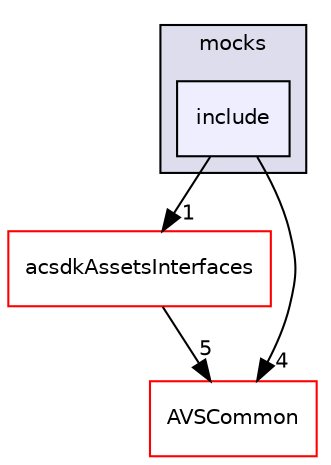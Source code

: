 digraph "/workplace/avs-device-sdk/capabilities/DavsClient/acsdkAssetsCommon/test/mocks/include" {
  compound=true
  node [ fontsize="10", fontname="Helvetica"];
  edge [ labelfontsize="10", labelfontname="Helvetica"];
  subgraph clusterdir_7bbcce96dc4babb83dc1934d004c9d70 {
    graph [ bgcolor="#ddddee", pencolor="black", label="mocks" fontname="Helvetica", fontsize="10", URL="dir_7bbcce96dc4babb83dc1934d004c9d70.html"]
  dir_72ad50b9fb5658138a28a5208be42814 [shape=box, label="include", style="filled", fillcolor="#eeeeff", pencolor="black", URL="dir_72ad50b9fb5658138a28a5208be42814.html"];
  }
  dir_14afe551169e5fce2b1e13ac06c3b317 [shape=box label="acsdkAssetsInterfaces" fillcolor="white" style="filled" color="red" URL="dir_14afe551169e5fce2b1e13ac06c3b317.html"];
  dir_13e65effb2bde530b17b3d5eefcd0266 [shape=box label="AVSCommon" fillcolor="white" style="filled" color="red" URL="dir_13e65effb2bde530b17b3d5eefcd0266.html"];
  dir_14afe551169e5fce2b1e13ac06c3b317->dir_13e65effb2bde530b17b3d5eefcd0266 [headlabel="5", labeldistance=1.5 headhref="dir_000231_000017.html"];
  dir_72ad50b9fb5658138a28a5208be42814->dir_14afe551169e5fce2b1e13ac06c3b317 [headlabel="1", labeldistance=1.5 headhref="dir_000339_000231.html"];
  dir_72ad50b9fb5658138a28a5208be42814->dir_13e65effb2bde530b17b3d5eefcd0266 [headlabel="4", labeldistance=1.5 headhref="dir_000339_000017.html"];
}
